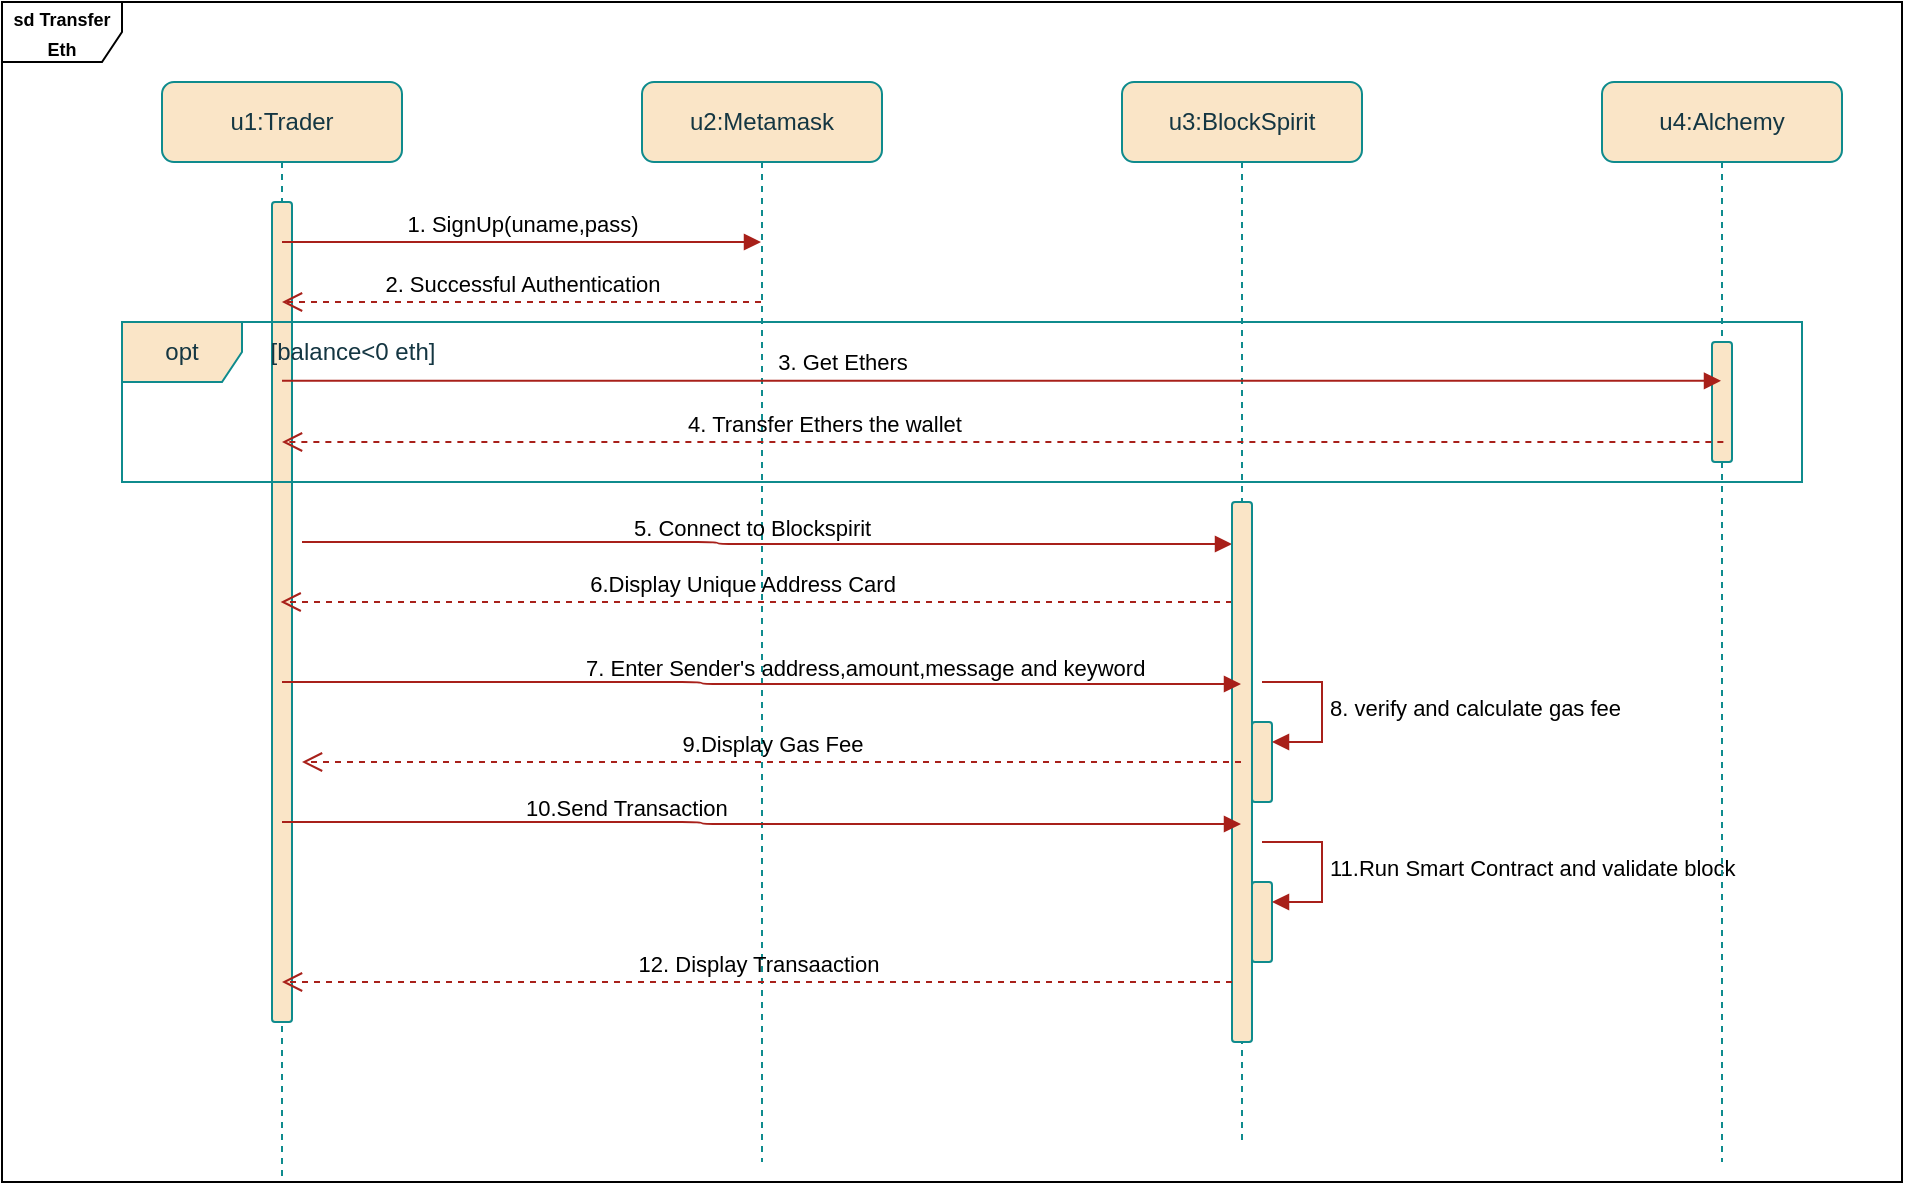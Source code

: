 <mxfile version="24.7.16">
  <diagram name="Page-1" id="-WI2hX_nxWuzGyNTRPeN">
    <mxGraphModel dx="2143" dy="575" grid="1" gridSize="10" guides="1" tooltips="1" connect="1" arrows="1" fold="1" page="1" pageScale="1" pageWidth="850" pageHeight="1100" background="none" math="0" shadow="0">
      <root>
        <mxCell id="0" />
        <mxCell id="1" parent="0" />
        <mxCell id="CP8myyx-6GAvuIw1cOrr-1" value="u1:Trader" style="shape=umlLifeline;perimeter=lifelinePerimeter;whiteSpace=wrap;html=1;container=1;dropTarget=0;collapsible=0;recursiveResize=0;outlineConnect=0;portConstraint=eastwest;newEdgeStyle={&quot;curved&quot;:0,&quot;rounded&quot;:0};labelBackgroundColor=none;fillColor=#FAE5C7;strokeColor=#0F8B8D;fontColor=#143642;rounded=1;" parent="1" vertex="1">
          <mxGeometry x="-280" y="200" width="120" height="550" as="geometry" />
        </mxCell>
        <mxCell id="CP8myyx-6GAvuIw1cOrr-7" value="" style="html=1;points=[[0,0,0,0,5],[0,1,0,0,-5],[1,0,0,0,5],[1,1,0,0,-5]];perimeter=orthogonalPerimeter;outlineConnect=0;targetShapes=umlLifeline;portConstraint=eastwest;newEdgeStyle={&quot;curved&quot;:0,&quot;rounded&quot;:0};labelBackgroundColor=none;fillColor=#FAE5C7;strokeColor=#0F8B8D;fontColor=#143642;rounded=1;" parent="CP8myyx-6GAvuIw1cOrr-1" vertex="1">
          <mxGeometry x="55" y="60" width="10" height="410" as="geometry" />
        </mxCell>
        <mxCell id="CP8myyx-6GAvuIw1cOrr-3" value="u3:BlockSpirit" style="shape=umlLifeline;perimeter=lifelinePerimeter;whiteSpace=wrap;html=1;container=1;dropTarget=0;collapsible=0;recursiveResize=0;outlineConnect=0;portConstraint=eastwest;newEdgeStyle={&quot;curved&quot;:0,&quot;rounded&quot;:0};labelBackgroundColor=none;fillColor=#FAE5C7;strokeColor=#0F8B8D;fontColor=#143642;rounded=1;" parent="1" vertex="1">
          <mxGeometry x="200" y="200" width="120" height="530" as="geometry" />
        </mxCell>
        <mxCell id="CP8myyx-6GAvuIw1cOrr-34" value="" style="html=1;points=[[0,0,0,0,5],[0,1,0,0,-5],[1,0,0,0,5],[1,1,0,0,-5]];perimeter=orthogonalPerimeter;outlineConnect=0;targetShapes=umlLifeline;portConstraint=eastwest;newEdgeStyle={&quot;curved&quot;:0,&quot;rounded&quot;:0};labelBackgroundColor=none;fillColor=#FAE5C7;strokeColor=#0F8B8D;fontColor=#143642;rounded=1;" parent="CP8myyx-6GAvuIw1cOrr-3" vertex="1">
          <mxGeometry x="65" y="320" width="10" height="40" as="geometry" />
        </mxCell>
        <mxCell id="CP8myyx-6GAvuIw1cOrr-35" value="8. verify and calculate gas fee" style="html=1;align=left;spacingLeft=2;endArrow=block;rounded=1;edgeStyle=orthogonalEdgeStyle;curved=0;rounded=0;labelBackgroundColor=none;strokeColor=#A8201A;fontColor=default;" parent="CP8myyx-6GAvuIw1cOrr-3" target="CP8myyx-6GAvuIw1cOrr-34" edge="1">
          <mxGeometry relative="1" as="geometry">
            <mxPoint x="70" y="300" as="sourcePoint" />
            <Array as="points">
              <mxPoint x="100" y="330" />
            </Array>
          </mxGeometry>
        </mxCell>
        <mxCell id="CP8myyx-6GAvuIw1cOrr-39" value="" style="html=1;points=[[0,0,0,0,5],[0,1,0,0,-5],[1,0,0,0,5],[1,1,0,0,-5]];perimeter=orthogonalPerimeter;outlineConnect=0;targetShapes=umlLifeline;portConstraint=eastwest;newEdgeStyle={&quot;curved&quot;:0,&quot;rounded&quot;:0};labelBackgroundColor=none;fillColor=#FAE5C7;strokeColor=#0F8B8D;fontColor=#143642;rounded=1;" parent="CP8myyx-6GAvuIw1cOrr-3" vertex="1">
          <mxGeometry x="65" y="400" width="10" height="40" as="geometry" />
        </mxCell>
        <mxCell id="CP8myyx-6GAvuIw1cOrr-40" value="11.Run Smart Contract and validate block" style="html=1;align=left;spacingLeft=2;endArrow=block;rounded=1;edgeStyle=orthogonalEdgeStyle;curved=0;rounded=0;labelBackgroundColor=none;strokeColor=#A8201A;fontColor=default;" parent="CP8myyx-6GAvuIw1cOrr-3" target="CP8myyx-6GAvuIw1cOrr-39" edge="1">
          <mxGeometry relative="1" as="geometry">
            <mxPoint x="70" y="380" as="sourcePoint" />
            <Array as="points">
              <mxPoint x="100" y="410" />
            </Array>
          </mxGeometry>
        </mxCell>
        <mxCell id="CP8myyx-6GAvuIw1cOrr-4" value="u2:Metamask" style="shape=umlLifeline;perimeter=lifelinePerimeter;whiteSpace=wrap;html=1;container=1;dropTarget=0;collapsible=0;recursiveResize=0;outlineConnect=0;portConstraint=eastwest;newEdgeStyle={&quot;curved&quot;:0,&quot;rounded&quot;:0};labelBackgroundColor=none;fillColor=#FAE5C7;strokeColor=#0F8B8D;fontColor=#143642;rounded=1;" parent="1" vertex="1">
          <mxGeometry x="-40" y="200" width="120" height="540" as="geometry" />
        </mxCell>
        <mxCell id="CP8myyx-6GAvuIw1cOrr-5" value="u4:Alchemy" style="shape=umlLifeline;perimeter=lifelinePerimeter;whiteSpace=wrap;html=1;container=1;dropTarget=0;collapsible=0;recursiveResize=0;outlineConnect=0;portConstraint=eastwest;newEdgeStyle={&quot;curved&quot;:0,&quot;rounded&quot;:0};labelBackgroundColor=none;fillColor=#FAE5C7;strokeColor=#0F8B8D;fontColor=#143642;rounded=1;" parent="1" vertex="1">
          <mxGeometry x="440" y="200" width="120" height="540" as="geometry" />
        </mxCell>
        <mxCell id="CP8myyx-6GAvuIw1cOrr-6" value="" style="html=1;points=[[0,0,0,0,5],[0,1,0,0,-5],[1,0,0,0,5],[1,1,0,0,-5]];perimeter=orthogonalPerimeter;outlineConnect=0;targetShapes=umlLifeline;portConstraint=eastwest;newEdgeStyle={&quot;curved&quot;:0,&quot;rounded&quot;:0};labelBackgroundColor=none;fillColor=#FAE5C7;strokeColor=#0F8B8D;fontColor=#143642;rounded=1;" parent="CP8myyx-6GAvuIw1cOrr-5" vertex="1">
          <mxGeometry x="55" y="130" width="10" height="60" as="geometry" />
        </mxCell>
        <mxCell id="CP8myyx-6GAvuIw1cOrr-8" value="3. Get Ethers" style="html=1;verticalAlign=bottom;endArrow=block;curved=0;rounded=1;labelBackgroundColor=none;strokeColor=#A8201A;fontColor=default;" parent="1" edge="1">
          <mxGeometry x="-0.222" width="80" relative="1" as="geometry">
            <mxPoint x="-220" y="349.41" as="sourcePoint" />
            <mxPoint x="499.5" y="349.41" as="targetPoint" />
            <mxPoint as="offset" />
          </mxGeometry>
        </mxCell>
        <mxCell id="CP8myyx-6GAvuIw1cOrr-9" value="4. Transfer Ethers the wallet" style="html=1;verticalAlign=bottom;endArrow=open;dashed=1;endSize=8;curved=0;rounded=1;labelBackgroundColor=none;strokeColor=#A8201A;fontColor=default;" parent="1" target="CP8myyx-6GAvuIw1cOrr-1" edge="1">
          <mxGeometry x="0.25" relative="1" as="geometry">
            <mxPoint x="500.68" y="380" as="sourcePoint" />
            <mxPoint x="-209.996" y="380" as="targetPoint" />
            <mxPoint x="1" as="offset" />
          </mxGeometry>
        </mxCell>
        <mxCell id="CP8myyx-6GAvuIw1cOrr-12" value="1. SignUp(uname,pass)" style="html=1;verticalAlign=bottom;endArrow=block;curved=0;rounded=1;labelBackgroundColor=none;strokeColor=#A8201A;fontColor=default;" parent="1" target="CP8myyx-6GAvuIw1cOrr-4" edge="1">
          <mxGeometry x="0.002" width="80" relative="1" as="geometry">
            <mxPoint x="-220" y="280" as="sourcePoint" />
            <mxPoint x="-140" y="280" as="targetPoint" />
            <mxPoint as="offset" />
          </mxGeometry>
        </mxCell>
        <mxCell id="CP8myyx-6GAvuIw1cOrr-15" value="2. Successful Authentication" style="html=1;verticalAlign=bottom;endArrow=open;dashed=1;endSize=8;curved=0;rounded=1;labelBackgroundColor=none;strokeColor=#A8201A;fontColor=default;" parent="1" edge="1">
          <mxGeometry relative="1" as="geometry">
            <mxPoint x="19.5" y="310" as="sourcePoint" />
            <mxPoint x="-220" y="310" as="targetPoint" />
          </mxGeometry>
        </mxCell>
        <mxCell id="CP8myyx-6GAvuIw1cOrr-17" value="opt" style="shape=umlFrame;whiteSpace=wrap;html=1;pointerEvents=0;labelBackgroundColor=none;fillColor=#FAE5C7;strokeColor=#0F8B8D;fontColor=#143642;rounded=1;" parent="1" vertex="1">
          <mxGeometry x="-300" y="320" width="840" height="80" as="geometry" />
        </mxCell>
        <mxCell id="CP8myyx-6GAvuIw1cOrr-19" value="[balance&amp;lt;0 eth]" style="text;html=1;align=center;verticalAlign=middle;resizable=0;points=[];autosize=1;strokeColor=none;fillColor=none;labelBackgroundColor=none;fontColor=#143642;rounded=1;" parent="1" vertex="1">
          <mxGeometry x="-240" y="320" width="110" height="30" as="geometry" />
        </mxCell>
        <mxCell id="CP8myyx-6GAvuIw1cOrr-23" value="5. Connect to Blockspirit" style="endArrow=block;endFill=1;html=1;edgeStyle=orthogonalEdgeStyle;align=left;verticalAlign=top;rounded=1;labelBackgroundColor=none;strokeColor=#A8201A;fontColor=default;" parent="1" target="CP8myyx-6GAvuIw1cOrr-26" edge="1">
          <mxGeometry x="-0.294" y="20" relative="1" as="geometry">
            <mxPoint x="-210" y="430" as="sourcePoint" />
            <mxPoint x="240" y="430" as="targetPoint" />
            <Array as="points">
              <mxPoint x="-2" y="431" />
            </Array>
            <mxPoint x="-1" as="offset" />
          </mxGeometry>
        </mxCell>
        <mxCell id="CP8myyx-6GAvuIw1cOrr-28" value="6.Display Unique Address Card" style="html=1;verticalAlign=bottom;endArrow=open;dashed=1;endSize=8;curved=0;rounded=1;labelBackgroundColor=none;strokeColor=#A8201A;fontColor=default;" parent="1" edge="1">
          <mxGeometry x="0.03" relative="1" as="geometry">
            <mxPoint x="255" y="460" as="sourcePoint" />
            <mxPoint x="-220.676" y="460" as="targetPoint" />
            <mxPoint as="offset" />
          </mxGeometry>
        </mxCell>
        <mxCell id="CP8myyx-6GAvuIw1cOrr-29" value="" style="html=1;verticalAlign=bottom;endArrow=open;dashed=1;endSize=8;curved=0;rounded=1;labelBackgroundColor=none;strokeColor=#A8201A;fontColor=default;" parent="1" target="CP8myyx-6GAvuIw1cOrr-26" edge="1">
          <mxGeometry x="0.03" relative="1" as="geometry">
            <mxPoint x="255" y="460" as="sourcePoint" />
            <mxPoint x="-221" y="460" as="targetPoint" />
            <mxPoint as="offset" />
          </mxGeometry>
        </mxCell>
        <mxCell id="CP8myyx-6GAvuIw1cOrr-26" value="" style="html=1;points=[[0,0,0,0,5],[0,1,0,0,-5],[1,0,0,0,5],[1,1,0,0,-5]];perimeter=orthogonalPerimeter;outlineConnect=0;targetShapes=umlLifeline;portConstraint=eastwest;newEdgeStyle={&quot;curved&quot;:0,&quot;rounded&quot;:0};labelBackgroundColor=none;fillColor=#FAE5C7;strokeColor=#0F8B8D;fontColor=#143642;rounded=1;" parent="1" vertex="1">
          <mxGeometry x="255" y="410" width="10" height="270" as="geometry" />
        </mxCell>
        <mxCell id="CP8myyx-6GAvuIw1cOrr-32" value="7. Enter Sender&#39;s address,amount,message and keyword" style="endArrow=block;endFill=1;html=1;edgeStyle=orthogonalEdgeStyle;align=left;verticalAlign=top;rounded=1;labelBackgroundColor=none;strokeColor=#A8201A;fontColor=default;" parent="1" target="CP8myyx-6GAvuIw1cOrr-3" edge="1">
          <mxGeometry x="-0.38" y="20" relative="1" as="geometry">
            <mxPoint x="-220" y="500" as="sourcePoint" />
            <mxPoint x="220" y="501" as="targetPoint" />
            <Array as="points">
              <mxPoint x="-10" y="501" />
            </Array>
            <mxPoint x="1" as="offset" />
          </mxGeometry>
        </mxCell>
        <mxCell id="CP8myyx-6GAvuIw1cOrr-36" value="9.Display Gas Fee" style="html=1;verticalAlign=bottom;endArrow=open;dashed=1;endSize=8;curved=0;rounded=1;labelBackgroundColor=none;strokeColor=#A8201A;fontColor=default;" parent="1" source="CP8myyx-6GAvuIw1cOrr-3" edge="1">
          <mxGeometry relative="1" as="geometry">
            <mxPoint x="-130" y="540" as="sourcePoint" />
            <mxPoint x="-210" y="540" as="targetPoint" />
          </mxGeometry>
        </mxCell>
        <mxCell id="CP8myyx-6GAvuIw1cOrr-37" value="10.Send Transaction" style="endArrow=block;endFill=1;html=1;edgeStyle=orthogonalEdgeStyle;align=left;verticalAlign=top;rounded=1;labelBackgroundColor=none;strokeColor=#A8201A;fontColor=default;" parent="1" target="CP8myyx-6GAvuIw1cOrr-3" edge="1">
          <mxGeometry x="-0.5" y="20" relative="1" as="geometry">
            <mxPoint x="-220" y="570" as="sourcePoint" />
            <mxPoint x="-60" y="570" as="targetPoint" />
            <Array as="points">
              <mxPoint x="-10" y="571" />
            </Array>
            <mxPoint as="offset" />
          </mxGeometry>
        </mxCell>
        <mxCell id="CP8myyx-6GAvuIw1cOrr-41" value="12. Display Transaaction" style="html=1;verticalAlign=bottom;endArrow=open;dashed=1;endSize=8;curved=0;rounded=1;labelBackgroundColor=none;strokeColor=#A8201A;fontColor=default;" parent="1" target="CP8myyx-6GAvuIw1cOrr-1" edge="1">
          <mxGeometry relative="1" as="geometry">
            <mxPoint x="255" y="650" as="sourcePoint" />
            <mxPoint x="-184.5" y="650" as="targetPoint" />
          </mxGeometry>
        </mxCell>
        <mxCell id="7z6so2ELyBOzP6BoZvPu-1" value="&lt;font style=&quot;font-size: 9px;&quot;&gt;&lt;b&gt;sd Transfer Eth&lt;/b&gt;&lt;/font&gt;" style="shape=umlFrame;whiteSpace=wrap;html=1;pointerEvents=0;" vertex="1" parent="1">
          <mxGeometry x="-360" y="160" width="950" height="590" as="geometry" />
        </mxCell>
      </root>
    </mxGraphModel>
  </diagram>
</mxfile>

